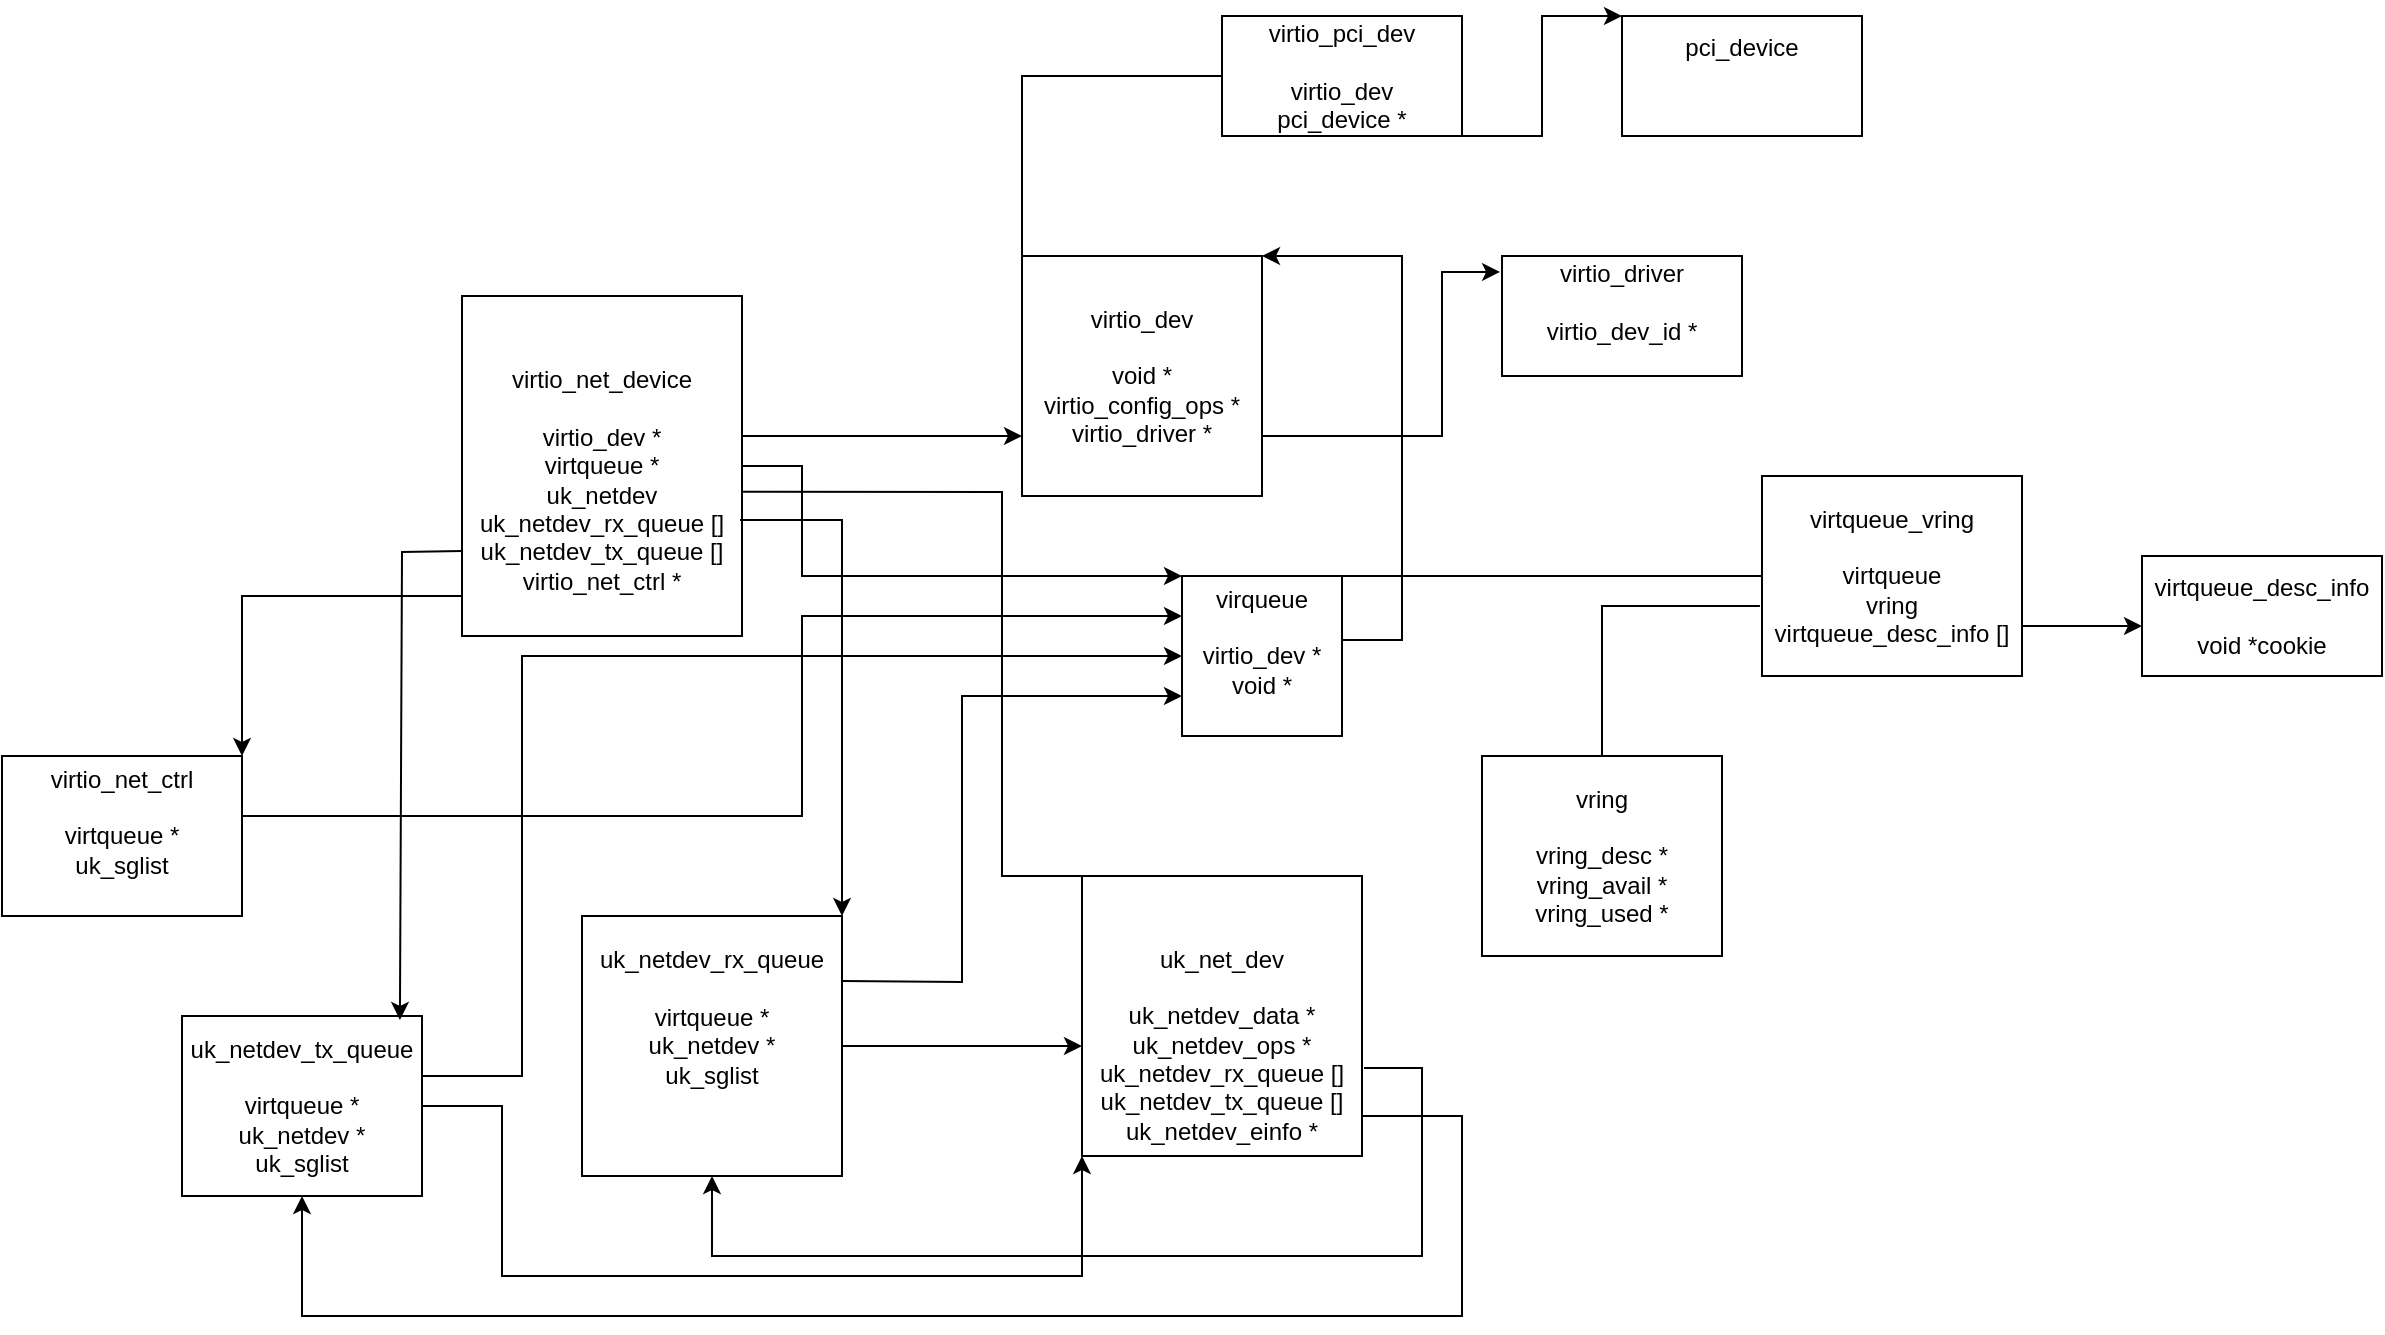 <mxfile version="20.8.11" type="github"><diagram name="Page-1" id="gKBHa7gsAYZFuEv4X9S7"><mxGraphModel dx="1194" dy="5230" grid="1" gridSize="10" guides="1" tooltips="1" connect="1" arrows="1" fold="1" page="1" pageScale="1" pageWidth="3300" pageHeight="4681" math="0" shadow="0"><root><mxCell id="0"/><mxCell id="1" parent="0"/><mxCell id="Ng6LTPweJABB1me7M-9h-1" value="&lt;div&gt;&lt;br&gt;&lt;/div&gt;&lt;div&gt;&lt;br&gt;&lt;/div&gt;&lt;div&gt;&lt;br&gt;&lt;/div&gt;&lt;div&gt;&lt;br&gt;&lt;/div&gt;&lt;div&gt;&lt;br&gt;&lt;/div&gt;&lt;div&gt;&lt;br&gt;&lt;/div&gt;&lt;div&gt;virtio_net_device&lt;/div&gt;&lt;div&gt;&lt;br&gt;&lt;/div&gt;&lt;div&gt;virtio_dev *&lt;br&gt;&lt;/div&gt;&lt;div&gt;virtqueue *&lt;/div&gt;&lt;div&gt;uk_netdev&lt;/div&gt;&lt;div&gt;uk_netdev_rx_queue []&lt;br&gt;&lt;/div&gt;&lt;div&gt;uk_netdev_tx_queue []&lt;br&gt;&lt;/div&gt;&lt;div&gt;virtio_net_ctrl *&lt;/div&gt;&lt;div&gt;&lt;br&gt;&lt;/div&gt;&lt;div&gt;&lt;br&gt;&lt;/div&gt;&lt;div&gt;&lt;br&gt;&lt;/div&gt;&lt;div&gt;&lt;br&gt;&lt;/div&gt;&lt;div&gt;&lt;br&gt;&lt;/div&gt;" style="rounded=0;whiteSpace=wrap;html=1;" parent="1" vertex="1"><mxGeometry x="750" y="40" width="140" height="170" as="geometry"/></mxCell><mxCell id="Ng6LTPweJABB1me7M-9h-2" value="virqueue&lt;div&gt;&lt;br&gt;&lt;/div&gt;&lt;div&gt;virtio_dev *&lt;/div&gt;&lt;div&gt;void *&lt;/div&gt;&lt;div&gt;&lt;br&gt;&lt;/div&gt;" style="whiteSpace=wrap;html=1;aspect=fixed;" parent="1" vertex="1"><mxGeometry x="1110" y="180" width="80" height="80" as="geometry"/></mxCell><mxCell id="Ng6LTPweJABB1me7M-9h-3" value="&lt;div&gt;&lt;br&gt;&lt;/div&gt;&lt;div&gt;&lt;br&gt;&lt;/div&gt;&lt;div&gt;uk_net_dev&lt;/div&gt;&lt;div&gt;&lt;br&gt;&lt;/div&gt;&lt;div&gt;uk_netdev_data *&lt;br&gt;&lt;/div&gt;&lt;div&gt;uk_netdev_ops *&lt;br&gt;&lt;/div&gt;&lt;div&gt;uk_netdev_rx_queue []&lt;br&gt;&lt;/div&gt;&lt;div&gt;uk_netdev_tx_queue []&lt;br&gt;&lt;/div&gt;&lt;div&gt;uk_netdev_einfo *&lt;br&gt;&lt;/div&gt;" style="whiteSpace=wrap;html=1;aspect=fixed;" parent="1" vertex="1"><mxGeometry x="1060" y="330" width="140" height="140" as="geometry"/></mxCell><mxCell id="Ng6LTPweJABB1me7M-9h-4" value="&lt;div&gt;uk_netdev_rx_queue&lt;/div&gt;&lt;div&gt;&lt;br&gt;&lt;/div&gt;&lt;div&gt;virtqueue *&lt;br&gt;&lt;/div&gt;&lt;div&gt;uk_netdev *&lt;/div&gt;&lt;div&gt;uk_sglist&lt;br&gt;&lt;/div&gt;&lt;div&gt;&lt;br&gt;&lt;/div&gt;&lt;div&gt;&lt;br&gt;&lt;/div&gt;" style="whiteSpace=wrap;html=1;aspect=fixed;" parent="1" vertex="1"><mxGeometry x="810" y="350" width="130" height="130" as="geometry"/></mxCell><mxCell id="Ng6LTPweJABB1me7M-9h-5" value="&lt;div&gt;&lt;br&gt;&lt;/div&gt;&lt;div&gt;virtio_dev&lt;/div&gt;&lt;div&gt;&lt;br&gt;&lt;/div&gt;&lt;div&gt;void *&lt;/div&gt;&lt;div&gt;virtio_config_ops *&lt;/div&gt;&lt;div&gt;virtio_driver *&lt;br&gt;&lt;/div&gt;&lt;div&gt;&lt;br&gt;&lt;/div&gt;" style="whiteSpace=wrap;html=1;aspect=fixed;" parent="1" vertex="1"><mxGeometry x="1030" y="20" width="120" height="120" as="geometry"/></mxCell><mxCell id="Ng6LTPweJABB1me7M-9h-7" value="&lt;div&gt;uk_netdev_tx_queue&lt;/div&gt;&lt;div&gt;&lt;br&gt;&lt;/div&gt;&lt;div&gt;virtqueue *&lt;/div&gt;&lt;div&gt;uk_netdev *&lt;br&gt;&lt;/div&gt;&lt;div&gt;uk_sglist&lt;br&gt;&lt;/div&gt;" style="rounded=0;whiteSpace=wrap;html=1;" parent="1" vertex="1"><mxGeometry x="610" y="400" width="120" height="90" as="geometry"/></mxCell><mxCell id="Ng6LTPweJABB1me7M-9h-9" value="&lt;div&gt;virtio_net_ctrl&lt;/div&gt;&lt;div&gt;&lt;br&gt;&lt;/div&gt;&lt;div&gt;virtqueue *&lt;/div&gt;&lt;div&gt;uk_sglist&lt;br&gt;&lt;/div&gt;&lt;div&gt;&lt;br&gt;&lt;/div&gt;" style="rounded=0;whiteSpace=wrap;html=1;" parent="1" vertex="1"><mxGeometry x="520" y="270" width="120" height="80" as="geometry"/></mxCell><mxCell id="Ng6LTPweJABB1me7M-9h-11" value="" style="endArrow=classic;html=1;rounded=0;entryX=0;entryY=0.75;entryDx=0;entryDy=0;" parent="1" target="Ng6LTPweJABB1me7M-9h-5" edge="1"><mxGeometry width="50" height="50" relative="1" as="geometry"><mxPoint x="890" y="110" as="sourcePoint"/><mxPoint x="950" y="320" as="targetPoint"/><Array as="points"/></mxGeometry></mxCell><mxCell id="Ng6LTPweJABB1me7M-9h-12" value="" style="endArrow=classic;html=1;rounded=0;exitX=1;exitY=0.5;exitDx=0;exitDy=0;entryX=0;entryY=0;entryDx=0;entryDy=0;" parent="1" source="Ng6LTPweJABB1me7M-9h-1" target="Ng6LTPweJABB1me7M-9h-2" edge="1"><mxGeometry width="50" height="50" relative="1" as="geometry"><mxPoint x="900" y="340" as="sourcePoint"/><mxPoint x="950" y="290" as="targetPoint"/><Array as="points"><mxPoint x="920" y="125"/><mxPoint x="920" y="180"/></Array></mxGeometry></mxCell><mxCell id="Ng6LTPweJABB1me7M-9h-14" value="" style="endArrow=none;html=1;rounded=0;exitX=1;exitY=0.576;exitDx=0;exitDy=0;exitPerimeter=0;entryX=0;entryY=0;entryDx=0;entryDy=0;" parent="1" source="Ng6LTPweJABB1me7M-9h-1" target="Ng6LTPweJABB1me7M-9h-3" edge="1"><mxGeometry width="50" height="50" relative="1" as="geometry"><mxPoint x="900" y="340" as="sourcePoint"/><mxPoint x="950" y="290" as="targetPoint"/><Array as="points"><mxPoint x="1020" y="138"/><mxPoint x="1020" y="330"/></Array></mxGeometry></mxCell><mxCell id="Ng6LTPweJABB1me7M-9h-16" value="" style="endArrow=classic;html=1;rounded=0;entryX=1;entryY=0;entryDx=0;entryDy=0;" parent="1" target="Ng6LTPweJABB1me7M-9h-9" edge="1"><mxGeometry width="50" height="50" relative="1" as="geometry"><mxPoint x="750" y="190" as="sourcePoint"/><mxPoint x="950" y="290" as="targetPoint"/><Array as="points"><mxPoint x="640" y="190"/></Array></mxGeometry></mxCell><mxCell id="Ng6LTPweJABB1me7M-9h-17" value="" style="endArrow=classic;html=1;rounded=0;exitX=0;exitY=0.75;exitDx=0;exitDy=0;entryX=0.908;entryY=0.022;entryDx=0;entryDy=0;entryPerimeter=0;" parent="1" source="Ng6LTPweJABB1me7M-9h-1" target="Ng6LTPweJABB1me7M-9h-7" edge="1"><mxGeometry width="50" height="50" relative="1" as="geometry"><mxPoint x="900" y="340" as="sourcePoint"/><mxPoint x="950" y="290" as="targetPoint"/><Array as="points"><mxPoint x="720" y="168"/></Array></mxGeometry></mxCell><mxCell id="Ng6LTPweJABB1me7M-9h-18" value="" style="endArrow=classic;html=1;rounded=0;exitX=0.993;exitY=0.659;exitDx=0;exitDy=0;exitPerimeter=0;entryX=1;entryY=0;entryDx=0;entryDy=0;" parent="1" source="Ng6LTPweJABB1me7M-9h-1" target="Ng6LTPweJABB1me7M-9h-4" edge="1"><mxGeometry width="50" height="50" relative="1" as="geometry"><mxPoint x="900" y="340" as="sourcePoint"/><mxPoint x="950" y="290" as="targetPoint"/><Array as="points"><mxPoint x="940" y="152"/></Array></mxGeometry></mxCell><mxCell id="Ng6LTPweJABB1me7M-9h-19" value="" style="endArrow=classic;html=1;rounded=0;exitX=1;exitY=0.5;exitDx=0;exitDy=0;" parent="1" source="Ng6LTPweJABB1me7M-9h-4" edge="1"><mxGeometry width="50" height="50" relative="1" as="geometry"><mxPoint x="900" y="320" as="sourcePoint"/><mxPoint x="1060" y="415" as="targetPoint"/></mxGeometry></mxCell><mxCell id="Ng6LTPweJABB1me7M-9h-20" value="" style="endArrow=classic;html=1;rounded=0;exitX=1;exitY=0.5;exitDx=0;exitDy=0;entryX=0;entryY=1;entryDx=0;entryDy=0;" parent="1" source="Ng6LTPweJABB1me7M-9h-7" target="Ng6LTPweJABB1me7M-9h-3" edge="1"><mxGeometry width="50" height="50" relative="1" as="geometry"><mxPoint x="900" y="320" as="sourcePoint"/><mxPoint x="950" y="270" as="targetPoint"/><Array as="points"><mxPoint x="770" y="445"/><mxPoint x="770" y="530"/><mxPoint x="920" y="530"/><mxPoint x="1060" y="530"/></Array></mxGeometry></mxCell><mxCell id="Ng6LTPweJABB1me7M-9h-21" value="" style="endArrow=classic;html=1;rounded=0;" parent="1" edge="1"><mxGeometry width="50" height="50" relative="1" as="geometry"><mxPoint x="730" y="430" as="sourcePoint"/><mxPoint x="1110" y="220" as="targetPoint"/><Array as="points"><mxPoint x="780" y="430"/><mxPoint x="780" y="220"/></Array></mxGeometry></mxCell><mxCell id="Ng6LTPweJABB1me7M-9h-22" value="" style="endArrow=classic;html=1;rounded=0;exitX=1;exitY=0.375;exitDx=0;exitDy=0;exitPerimeter=0;entryX=0;entryY=0.25;entryDx=0;entryDy=0;" parent="1" source="Ng6LTPweJABB1me7M-9h-9" target="Ng6LTPweJABB1me7M-9h-2" edge="1"><mxGeometry width="50" height="50" relative="1" as="geometry"><mxPoint x="900" y="340" as="sourcePoint"/><mxPoint x="950" y="290" as="targetPoint"/><Array as="points"><mxPoint x="920" y="300"/><mxPoint x="920" y="200"/></Array></mxGeometry></mxCell><mxCell id="Ng6LTPweJABB1me7M-9h-23" value="" style="endArrow=classic;html=1;rounded=0;exitX=1;exitY=0.25;exitDx=0;exitDy=0;entryX=0;entryY=0.75;entryDx=0;entryDy=0;" parent="1" source="Ng6LTPweJABB1me7M-9h-4" target="Ng6LTPweJABB1me7M-9h-2" edge="1"><mxGeometry width="50" height="50" relative="1" as="geometry"><mxPoint x="900" y="340" as="sourcePoint"/><mxPoint x="950" y="290" as="targetPoint"/><Array as="points"><mxPoint x="1000" y="383"/><mxPoint x="1000" y="240"/></Array></mxGeometry></mxCell><mxCell id="Ng6LTPweJABB1me7M-9h-24" value="" style="endArrow=classic;html=1;rounded=0;exitX=1;exitY=0.4;exitDx=0;exitDy=0;exitPerimeter=0;entryX=1;entryY=0;entryDx=0;entryDy=0;" parent="1" source="Ng6LTPweJABB1me7M-9h-2" target="Ng6LTPweJABB1me7M-9h-5" edge="1"><mxGeometry width="50" height="50" relative="1" as="geometry"><mxPoint x="900" y="340" as="sourcePoint"/><mxPoint x="950" y="290" as="targetPoint"/><Array as="points"><mxPoint x="1220" y="212"/><mxPoint x="1220" y="20"/></Array></mxGeometry></mxCell><mxCell id="Ng6LTPweJABB1me7M-9h-25" value="&lt;div&gt;virtio_driver&lt;/div&gt;&lt;div&gt;&lt;br&gt;&lt;/div&gt;&lt;div&gt;virtio_dev_id *&lt;br&gt;&lt;/div&gt;&lt;div&gt;&lt;br&gt;&lt;/div&gt;" style="rounded=0;whiteSpace=wrap;html=1;" parent="1" vertex="1"><mxGeometry x="1270" y="20" width="120" height="60" as="geometry"/></mxCell><mxCell id="Ng6LTPweJABB1me7M-9h-26" value="" style="endArrow=classic;html=1;rounded=0;exitX=1.007;exitY=0.686;exitDx=0;exitDy=0;exitPerimeter=0;entryX=0.5;entryY=1;entryDx=0;entryDy=0;" parent="1" source="Ng6LTPweJABB1me7M-9h-3" target="Ng6LTPweJABB1me7M-9h-4" edge="1"><mxGeometry width="50" height="50" relative="1" as="geometry"><mxPoint x="1130" y="340" as="sourcePoint"/><mxPoint x="1180" y="290" as="targetPoint"/><Array as="points"><mxPoint x="1230" y="426"/><mxPoint x="1230" y="520"/><mxPoint x="875" y="520"/></Array></mxGeometry></mxCell><mxCell id="Ng6LTPweJABB1me7M-9h-27" value="" style="endArrow=classic;html=1;rounded=0;exitX=1;exitY=0.857;exitDx=0;exitDy=0;exitPerimeter=0;entryX=0.5;entryY=1;entryDx=0;entryDy=0;" parent="1" source="Ng6LTPweJABB1me7M-9h-3" target="Ng6LTPweJABB1me7M-9h-7" edge="1"><mxGeometry width="50" height="50" relative="1" as="geometry"><mxPoint x="1130" y="340" as="sourcePoint"/><mxPoint x="1180" y="290" as="targetPoint"/><Array as="points"><mxPoint x="1250" y="450"/><mxPoint x="1250" y="550"/><mxPoint x="670" y="550"/></Array></mxGeometry></mxCell><mxCell id="Ng6LTPweJABB1me7M-9h-28" value="" style="endArrow=classic;html=1;rounded=0;exitX=1;exitY=0.75;exitDx=0;exitDy=0;entryX=-0.008;entryY=0.133;entryDx=0;entryDy=0;entryPerimeter=0;" parent="1" source="Ng6LTPweJABB1me7M-9h-5" target="Ng6LTPweJABB1me7M-9h-25" edge="1"><mxGeometry width="50" height="50" relative="1" as="geometry"><mxPoint x="1100" y="320" as="sourcePoint"/><mxPoint x="1230" y="110" as="targetPoint"/><Array as="points"><mxPoint x="1240" y="110"/><mxPoint x="1240" y="28"/></Array></mxGeometry></mxCell><mxCell id="Ng6LTPweJABB1me7M-9h-29" value="&lt;div&gt;virtio_pci_dev&lt;/div&gt;&lt;div&gt;&lt;br&gt;&lt;/div&gt;&lt;div&gt;virtio_dev&lt;/div&gt;&lt;div&gt;pci_device *&lt;br&gt;&lt;/div&gt;" style="rounded=0;whiteSpace=wrap;html=1;" parent="1" vertex="1"><mxGeometry x="1130" y="-100" width="120" height="60" as="geometry"/></mxCell><mxCell id="Ng6LTPweJABB1me7M-9h-35" value="&lt;div&gt;pci_device&lt;/div&gt;&lt;div&gt;&lt;br&gt;&lt;/div&gt;&lt;div&gt;&lt;br&gt;&lt;/div&gt;" style="rounded=0;whiteSpace=wrap;html=1;" parent="1" vertex="1"><mxGeometry x="1330" y="-100" width="120" height="60" as="geometry"/></mxCell><mxCell id="Ng6LTPweJABB1me7M-9h-36" value="" style="endArrow=none;html=1;rounded=0;entryX=0;entryY=0.5;entryDx=0;entryDy=0;exitX=0;exitY=0;exitDx=0;exitDy=0;" parent="1" source="Ng6LTPweJABB1me7M-9h-5" target="Ng6LTPweJABB1me7M-9h-29" edge="1"><mxGeometry width="50" height="50" relative="1" as="geometry"><mxPoint x="1180" y="50" as="sourcePoint"/><mxPoint x="1230" as="targetPoint"/><Array as="points"><mxPoint x="1030" y="-70"/></Array></mxGeometry></mxCell><mxCell id="Ng6LTPweJABB1me7M-9h-37" value="" style="endArrow=classic;html=1;rounded=0;exitX=1;exitY=1;exitDx=0;exitDy=0;entryX=0;entryY=0;entryDx=0;entryDy=0;" parent="1" source="Ng6LTPweJABB1me7M-9h-29" target="Ng6LTPweJABB1me7M-9h-35" edge="1"><mxGeometry width="50" height="50" relative="1" as="geometry"><mxPoint x="1180" y="50" as="sourcePoint"/><mxPoint x="1230" as="targetPoint"/><Array as="points"><mxPoint x="1290" y="-40"/><mxPoint x="1290" y="-100"/></Array></mxGeometry></mxCell><mxCell id="Ng6LTPweJABB1me7M-9h-38" value="&lt;div&gt;virtqueue_vring&lt;/div&gt;&lt;div&gt;&lt;br&gt;&lt;/div&gt;&lt;div&gt;virtqueue&lt;/div&gt;&lt;div&gt;vring&lt;/div&gt;&lt;div&gt;virtqueue_desc_info []&lt;br&gt;&lt;/div&gt;" style="rounded=0;whiteSpace=wrap;html=1;" parent="1" vertex="1"><mxGeometry x="1400" y="130" width="130" height="100" as="geometry"/></mxCell><mxCell id="Ng6LTPweJABB1me7M-9h-39" value="&lt;div&gt;vring&lt;/div&gt;&lt;div&gt;&lt;br&gt;&lt;/div&gt;&lt;div&gt;vring_desc *&lt;/div&gt;&lt;div&gt;vring_avail *&lt;/div&gt;&lt;div&gt;vring_used *&lt;br&gt;&lt;/div&gt;" style="rounded=0;whiteSpace=wrap;html=1;" parent="1" vertex="1"><mxGeometry x="1260" y="270" width="120" height="100" as="geometry"/></mxCell><mxCell id="Ng6LTPweJABB1me7M-9h-40" value="" style="endArrow=none;html=1;rounded=0;entryX=1;entryY=0;entryDx=0;entryDy=0;exitX=0;exitY=0.5;exitDx=0;exitDy=0;" parent="1" source="Ng6LTPweJABB1me7M-9h-38" target="Ng6LTPweJABB1me7M-9h-2" edge="1"><mxGeometry width="50" height="50" relative="1" as="geometry"><mxPoint x="1300" y="160" as="sourcePoint"/><mxPoint x="1250" y="210" as="targetPoint"/><Array as="points"/></mxGeometry></mxCell><mxCell id="Ng6LTPweJABB1me7M-9h-41" value="" style="endArrow=none;html=1;rounded=0;entryX=-0.008;entryY=0.65;entryDx=0;entryDy=0;entryPerimeter=0;exitX=0.5;exitY=0;exitDx=0;exitDy=0;" parent="1" source="Ng6LTPweJABB1me7M-9h-39" target="Ng6LTPweJABB1me7M-9h-38" edge="1"><mxGeometry width="50" height="50" relative="1" as="geometry"><mxPoint x="1250" y="210" as="sourcePoint"/><mxPoint x="1300" y="160" as="targetPoint"/><Array as="points"><mxPoint x="1320" y="195"/></Array></mxGeometry></mxCell><mxCell id="Ng6LTPweJABB1me7M-9h-43" value="&lt;div&gt;virtqueue_desc_info&lt;/div&gt;&lt;div&gt;&lt;br&gt;&lt;/div&gt;&lt;div&gt;void *cookie&lt;/div&gt;" style="rounded=0;whiteSpace=wrap;html=1;" parent="1" vertex="1"><mxGeometry x="1590" y="170" width="120" height="60" as="geometry"/></mxCell><mxCell id="Ng6LTPweJABB1me7M-9h-44" value="" style="endArrow=classic;html=1;rounded=0;exitX=1;exitY=0.75;exitDx=0;exitDy=0;" parent="1" source="Ng6LTPweJABB1me7M-9h-38" edge="1"><mxGeometry width="50" height="50" relative="1" as="geometry"><mxPoint x="1130" y="330" as="sourcePoint"/><mxPoint x="1590" y="205" as="targetPoint"/></mxGeometry></mxCell></root></mxGraphModel></diagram></mxfile>